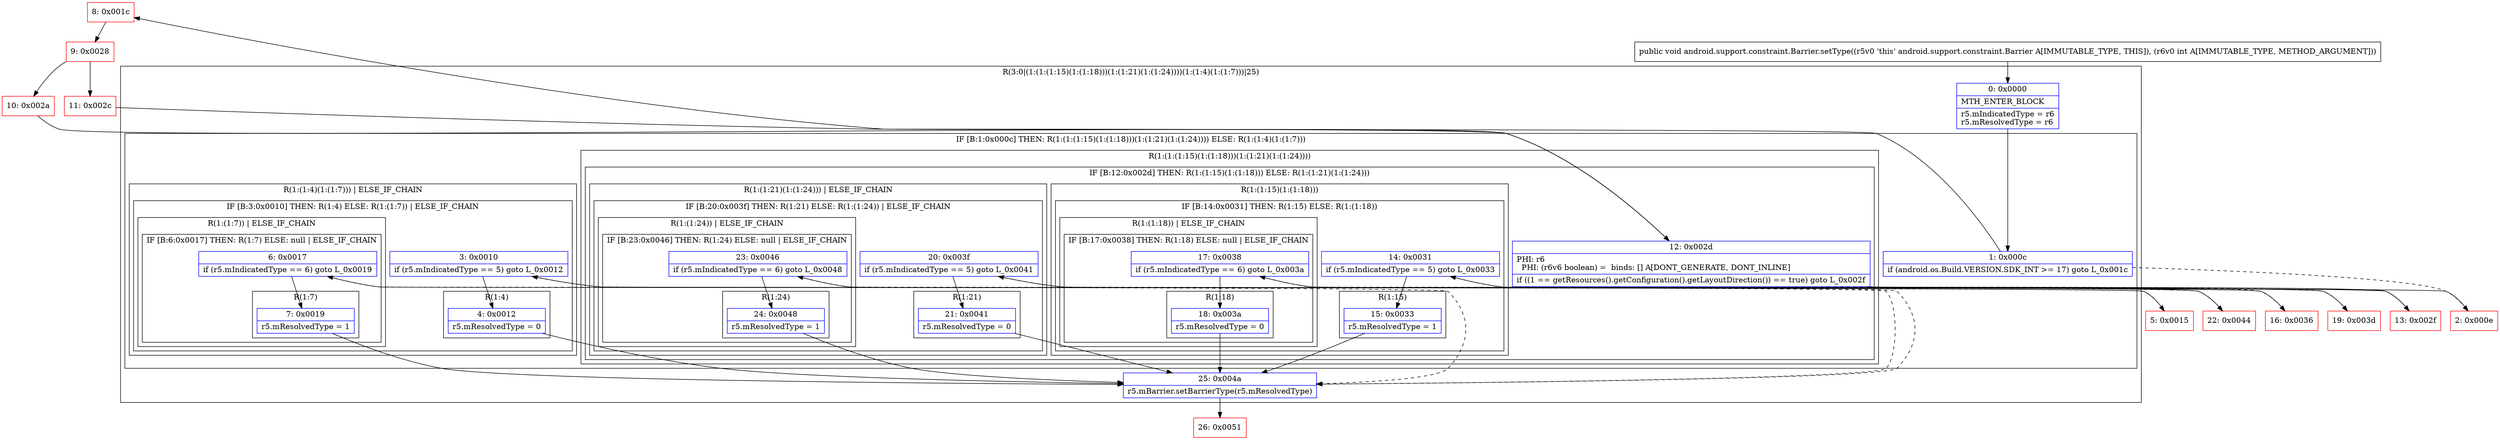 digraph "CFG forandroid.support.constraint.Barrier.setType(I)V" {
subgraph cluster_Region_879719882 {
label = "R(3:0|(1:(1:(1:15)(1:(1:18)))(1:(1:21)(1:(1:24))))(1:(1:4)(1:(1:7)))|25)";
node [shape=record,color=blue];
Node_0 [shape=record,label="{0\:\ 0x0000|MTH_ENTER_BLOCK\l|r5.mIndicatedType = r6\lr5.mResolvedType = r6\l}"];
subgraph cluster_IfRegion_444090121 {
label = "IF [B:1:0x000c] THEN: R(1:(1:(1:15)(1:(1:18)))(1:(1:21)(1:(1:24)))) ELSE: R(1:(1:4)(1:(1:7)))";
node [shape=record,color=blue];
Node_1 [shape=record,label="{1\:\ 0x000c|if (android.os.Build.VERSION.SDK_INT \>= 17) goto L_0x001c\l}"];
subgraph cluster_Region_450378400 {
label = "R(1:(1:(1:15)(1:(1:18)))(1:(1:21)(1:(1:24))))";
node [shape=record,color=blue];
subgraph cluster_IfRegion_805261319 {
label = "IF [B:12:0x002d] THEN: R(1:(1:15)(1:(1:18))) ELSE: R(1:(1:21)(1:(1:24)))";
node [shape=record,color=blue];
Node_12 [shape=record,label="{12\:\ 0x002d|PHI: r6 \l  PHI: (r6v6 boolean) =  binds: [] A[DONT_GENERATE, DONT_INLINE]\l|if ((1 == getResources().getConfiguration().getLayoutDirection()) == true) goto L_0x002f\l}"];
subgraph cluster_Region_1618059543 {
label = "R(1:(1:15)(1:(1:18)))";
node [shape=record,color=blue];
subgraph cluster_IfRegion_946467359 {
label = "IF [B:14:0x0031] THEN: R(1:15) ELSE: R(1:(1:18))";
node [shape=record,color=blue];
Node_14 [shape=record,label="{14\:\ 0x0031|if (r5.mIndicatedType == 5) goto L_0x0033\l}"];
subgraph cluster_Region_1665127048 {
label = "R(1:15)";
node [shape=record,color=blue];
Node_15 [shape=record,label="{15\:\ 0x0033|r5.mResolvedType = 1\l}"];
}
subgraph cluster_Region_907401600 {
label = "R(1:(1:18)) | ELSE_IF_CHAIN\l";
node [shape=record,color=blue];
subgraph cluster_IfRegion_1526837068 {
label = "IF [B:17:0x0038] THEN: R(1:18) ELSE: null | ELSE_IF_CHAIN\l";
node [shape=record,color=blue];
Node_17 [shape=record,label="{17\:\ 0x0038|if (r5.mIndicatedType == 6) goto L_0x003a\l}"];
subgraph cluster_Region_739198777 {
label = "R(1:18)";
node [shape=record,color=blue];
Node_18 [shape=record,label="{18\:\ 0x003a|r5.mResolvedType = 0\l}"];
}
}
}
}
}
subgraph cluster_Region_834239394 {
label = "R(1:(1:21)(1:(1:24))) | ELSE_IF_CHAIN\l";
node [shape=record,color=blue];
subgraph cluster_IfRegion_695762380 {
label = "IF [B:20:0x003f] THEN: R(1:21) ELSE: R(1:(1:24)) | ELSE_IF_CHAIN\l";
node [shape=record,color=blue];
Node_20 [shape=record,label="{20\:\ 0x003f|if (r5.mIndicatedType == 5) goto L_0x0041\l}"];
subgraph cluster_Region_2144717920 {
label = "R(1:21)";
node [shape=record,color=blue];
Node_21 [shape=record,label="{21\:\ 0x0041|r5.mResolvedType = 0\l}"];
}
subgraph cluster_Region_699755052 {
label = "R(1:(1:24)) | ELSE_IF_CHAIN\l";
node [shape=record,color=blue];
subgraph cluster_IfRegion_1395355859 {
label = "IF [B:23:0x0046] THEN: R(1:24) ELSE: null | ELSE_IF_CHAIN\l";
node [shape=record,color=blue];
Node_23 [shape=record,label="{23\:\ 0x0046|if (r5.mIndicatedType == 6) goto L_0x0048\l}"];
subgraph cluster_Region_962064743 {
label = "R(1:24)";
node [shape=record,color=blue];
Node_24 [shape=record,label="{24\:\ 0x0048|r5.mResolvedType = 1\l}"];
}
}
}
}
}
}
}
subgraph cluster_Region_1756404961 {
label = "R(1:(1:4)(1:(1:7))) | ELSE_IF_CHAIN\l";
node [shape=record,color=blue];
subgraph cluster_IfRegion_1784049617 {
label = "IF [B:3:0x0010] THEN: R(1:4) ELSE: R(1:(1:7)) | ELSE_IF_CHAIN\l";
node [shape=record,color=blue];
Node_3 [shape=record,label="{3\:\ 0x0010|if (r5.mIndicatedType == 5) goto L_0x0012\l}"];
subgraph cluster_Region_1660106656 {
label = "R(1:4)";
node [shape=record,color=blue];
Node_4 [shape=record,label="{4\:\ 0x0012|r5.mResolvedType = 0\l}"];
}
subgraph cluster_Region_1680424528 {
label = "R(1:(1:7)) | ELSE_IF_CHAIN\l";
node [shape=record,color=blue];
subgraph cluster_IfRegion_135455136 {
label = "IF [B:6:0x0017] THEN: R(1:7) ELSE: null | ELSE_IF_CHAIN\l";
node [shape=record,color=blue];
Node_6 [shape=record,label="{6\:\ 0x0017|if (r5.mIndicatedType == 6) goto L_0x0019\l}"];
subgraph cluster_Region_1365458836 {
label = "R(1:7)";
node [shape=record,color=blue];
Node_7 [shape=record,label="{7\:\ 0x0019|r5.mResolvedType = 1\l}"];
}
}
}
}
}
}
Node_25 [shape=record,label="{25\:\ 0x004a|r5.mBarrier.setBarrierType(r5.mResolvedType)\l}"];
}
Node_2 [shape=record,color=red,label="{2\:\ 0x000e}"];
Node_5 [shape=record,color=red,label="{5\:\ 0x0015}"];
Node_8 [shape=record,color=red,label="{8\:\ 0x001c}"];
Node_9 [shape=record,color=red,label="{9\:\ 0x0028}"];
Node_10 [shape=record,color=red,label="{10\:\ 0x002a}"];
Node_11 [shape=record,color=red,label="{11\:\ 0x002c}"];
Node_13 [shape=record,color=red,label="{13\:\ 0x002f}"];
Node_16 [shape=record,color=red,label="{16\:\ 0x0036}"];
Node_19 [shape=record,color=red,label="{19\:\ 0x003d}"];
Node_22 [shape=record,color=red,label="{22\:\ 0x0044}"];
Node_26 [shape=record,color=red,label="{26\:\ 0x0051}"];
MethodNode[shape=record,label="{public void android.support.constraint.Barrier.setType((r5v0 'this' android.support.constraint.Barrier A[IMMUTABLE_TYPE, THIS]), (r6v0 int A[IMMUTABLE_TYPE, METHOD_ARGUMENT])) }"];
MethodNode -> Node_0;
Node_0 -> Node_1;
Node_1 -> Node_2[style=dashed];
Node_1 -> Node_8;
Node_12 -> Node_13;
Node_12 -> Node_19[style=dashed];
Node_14 -> Node_15;
Node_14 -> Node_16[style=dashed];
Node_15 -> Node_25;
Node_17 -> Node_18;
Node_17 -> Node_25[style=dashed];
Node_18 -> Node_25;
Node_20 -> Node_21;
Node_20 -> Node_22[style=dashed];
Node_21 -> Node_25;
Node_23 -> Node_24;
Node_23 -> Node_25[style=dashed];
Node_24 -> Node_25;
Node_3 -> Node_4;
Node_3 -> Node_5[style=dashed];
Node_4 -> Node_25;
Node_6 -> Node_7;
Node_6 -> Node_25[style=dashed];
Node_7 -> Node_25;
Node_25 -> Node_26;
Node_2 -> Node_3;
Node_5 -> Node_6;
Node_8 -> Node_9;
Node_9 -> Node_10;
Node_9 -> Node_11;
Node_10 -> Node_12;
Node_11 -> Node_12;
Node_13 -> Node_14;
Node_16 -> Node_17;
Node_19 -> Node_20;
Node_22 -> Node_23;
}

